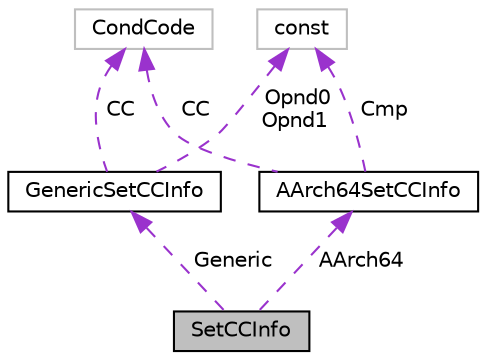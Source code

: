 digraph "SetCCInfo"
{
 // LATEX_PDF_SIZE
  bgcolor="transparent";
  edge [fontname="Helvetica",fontsize="10",labelfontname="Helvetica",labelfontsize="10"];
  node [fontname="Helvetica",fontsize="10",shape=record];
  Node1 [label="SetCCInfo",height=0.2,width=0.4,color="black", fillcolor="grey75", style="filled", fontcolor="black",tooltip="Helper structure to keep track of SetCC information."];
  Node2 -> Node1 [dir="back",color="darkorchid3",fontsize="10",style="dashed",label=" Generic" ,fontname="Helvetica"];
  Node2 [label="GenericSetCCInfo",height=0.2,width=0.4,color="black",URL="$structGenericSetCCInfo.html",tooltip="Helper structure to keep track of ISD::SET_CC operands."];
  Node3 -> Node2 [dir="back",color="darkorchid3",fontsize="10",style="dashed",label=" CC" ,fontname="Helvetica"];
  Node3 [label="CondCode",height=0.2,width=0.4,color="grey75",tooltip=" "];
  Node4 -> Node2 [dir="back",color="darkorchid3",fontsize="10",style="dashed",label=" Opnd0\nOpnd1" ,fontname="Helvetica"];
  Node4 [label="const",height=0.2,width=0.4,color="grey75",tooltip=" "];
  Node5 -> Node1 [dir="back",color="darkorchid3",fontsize="10",style="dashed",label=" AArch64" ,fontname="Helvetica"];
  Node5 [label="AArch64SetCCInfo",height=0.2,width=0.4,color="black",URL="$structAArch64SetCCInfo.html",tooltip="Helper structure to keep track of a SET_CC lowered into AArch64 code."];
  Node3 -> Node5 [dir="back",color="darkorchid3",fontsize="10",style="dashed",label=" CC" ,fontname="Helvetica"];
  Node4 -> Node5 [dir="back",color="darkorchid3",fontsize="10",style="dashed",label=" Cmp" ,fontname="Helvetica"];
}
